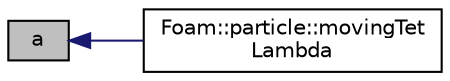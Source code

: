 digraph "a"
{
  bgcolor="transparent";
  edge [fontname="Helvetica",fontsize="10",labelfontname="Helvetica",labelfontsize="10"];
  node [fontname="Helvetica",fontsize="10",shape=record];
  rankdir="LR";
  Node1 [label="a",height=0.2,width=0.4,color="black", fillcolor="grey75", style="filled", fontcolor="black"];
  Node1 -> Node2 [dir="back",color="midnightblue",fontsize="10",style="solid",fontname="Helvetica"];
  Node2 [label="Foam::particle::movingTet\lLambda",height=0.2,width=0.4,color="black",URL="$a01763.html#a261befed3e20dde68163be29459e010b",tooltip="Find the lambda value for a moving tri face. "];
}
